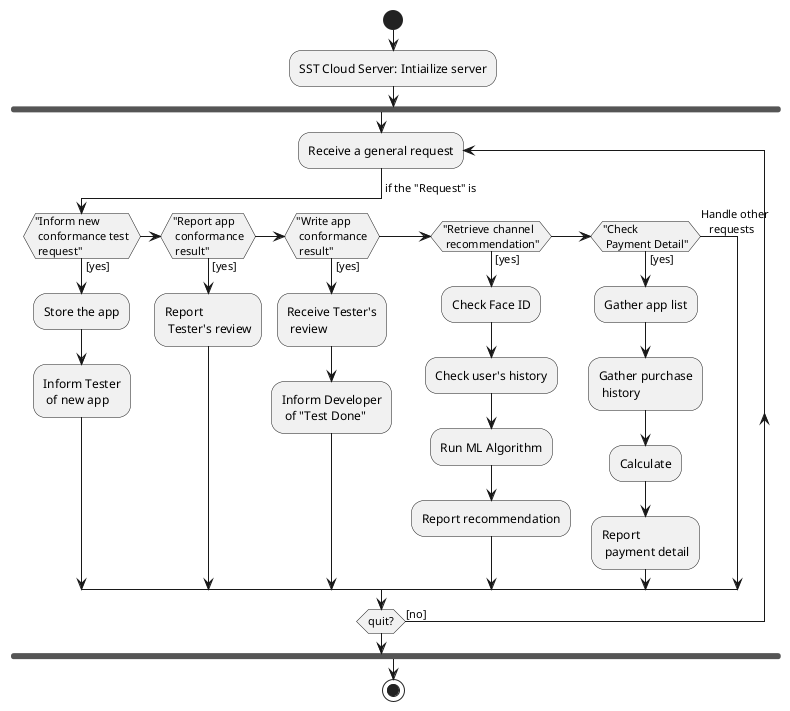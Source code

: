 @startuml
start
:SST Cloud Server: Intiailize server;

fork

repeat:Receive a general request;
  -> if the "Request" is;
  if ("Inform new\n conformance test\n request") then ([yes])
    :Store the app;
    :Inform Tester\n of new app;
  elseif ("Report app\n conformance\n result") then ([yes])
    :Report\n Tester's review;
  ' 아래는 Tester가 Console로 로그인해서 본인에게 요청된 테스트 요청을 확인하는 것
  ' 인데 생각해 보니, 사용자가로그인 했을 때 화면상으로 보여줘야겠네
  ' elseif ("Show\n conformance\n requests") then ([yes])
  '  :Show\n requested apps;
  elseif ("Write app\n conformance\n result") then ([yes])
    :Receive Tester's\n review;
    :Inform Developer\n of "Test Done";
  elseif ("Retrieve channel\n recommendation") then ([yes])
    :Check Face ID;
    :Check user's history;
    :Run ML Algorithm;
    :Report recommendation;
  elseif ("Check\n Payment Detail") then ([yes])
    :Gather app list;
    :Gather purchase
     history;
    :Calculate;
    :Report\n payment detail;
  else (Handle other
   requests)
  endif

repeat while (quit?) is ([no])

endfork

stop
@enduml
